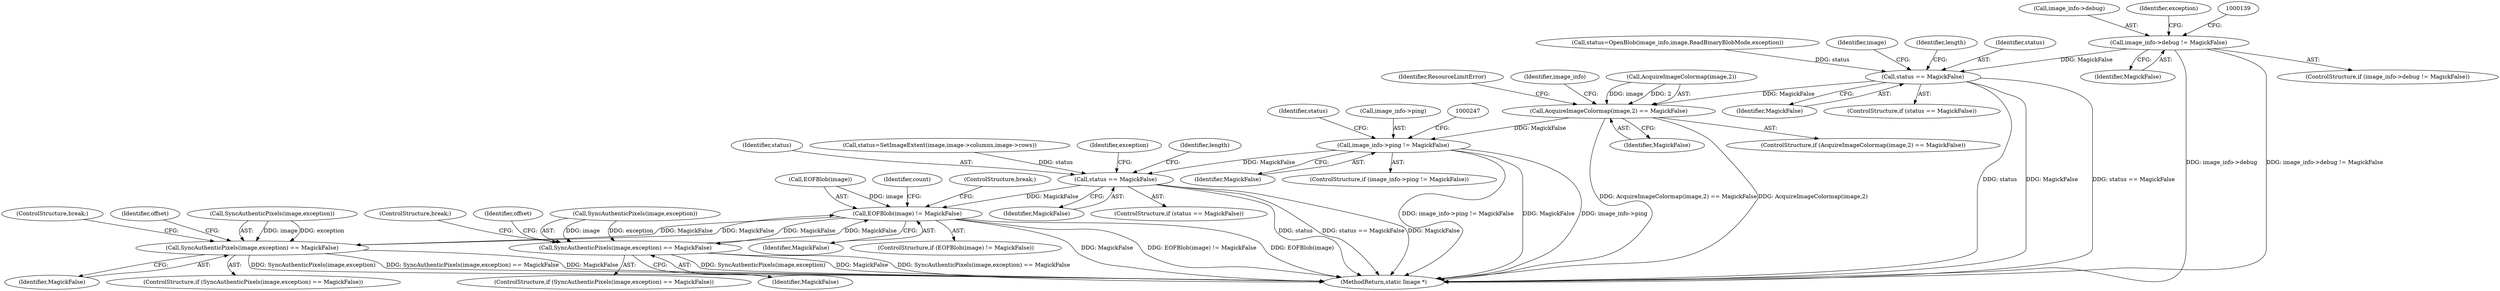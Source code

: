 digraph "0_ImageMagick_f6e9d0d9955e85bdd7540b251cd50d598dacc5e6_31@pointer" {
"1000133" [label="(Call,image_info->debug != MagickFalse)"];
"1000171" [label="(Call,status == MagickFalse)"];
"1000231" [label="(Call,AcquireImageColormap(image,2) == MagickFalse)"];
"1000240" [label="(Call,image_info->ping != MagickFalse)"];
"1000264" [label="(Call,status == MagickFalse)"];
"1000331" [label="(Call,EOFBlob(image) != MagickFalse)"];
"1000457" [label="(Call,SyncAuthenticPixels(image,exception) == MagickFalse)"];
"1000580" [label="(Call,SyncAuthenticPixels(image,exception) == MagickFalse)"];
"1000334" [label="(Identifier,MagickFalse)"];
"1000244" [label="(Identifier,MagickFalse)"];
"1000457" [label="(Call,SyncAuthenticPixels(image,exception) == MagickFalse)"];
"1000237" [label="(Identifier,ResourceLimitError)"];
"1000330" [label="(ControlStructure,if (EOFBlob(image) != MagickFalse))"];
"1000235" [label="(Identifier,MagickFalse)"];
"1000242" [label="(Identifier,image_info)"];
"1000163" [label="(Call,status=OpenBlob(image_info,image,ReadBinaryBlobMode,exception))"];
"1000265" [label="(Identifier,status)"];
"1000173" [label="(Identifier,MagickFalse)"];
"1000462" [label="(ControlStructure,break;)"];
"1000170" [label="(ControlStructure,if (status == MagickFalse))"];
"1000253" [label="(Call,status=SetImageExtent(image,image->columns,image->rows))"];
"1000332" [label="(Call,EOFBlob(image))"];
"1000176" [label="(Identifier,image)"];
"1000266" [label="(Identifier,MagickFalse)"];
"1000456" [label="(ControlStructure,if (SyncAuthenticPixels(image,exception) == MagickFalse))"];
"1000464" [label="(Identifier,offset)"];
"1000254" [label="(Identifier,status)"];
"1000239" [label="(ControlStructure,if (image_info->ping != MagickFalse))"];
"1000232" [label="(Call,AcquireImageColormap(image,2))"];
"1000331" [label="(Call,EOFBlob(image) != MagickFalse)"];
"1000240" [label="(Call,image_info->ping != MagickFalse)"];
"1000458" [label="(Call,SyncAuthenticPixels(image,exception))"];
"1000133" [label="(Call,image_info->debug != MagickFalse)"];
"1000134" [label="(Call,image_info->debug)"];
"1000230" [label="(ControlStructure,if (AcquireImageColormap(image,2) == MagickFalse))"];
"1000580" [label="(Call,SyncAuthenticPixels(image,exception) == MagickFalse)"];
"1000149" [label="(Identifier,exception)"];
"1000339" [label="(Identifier,count)"];
"1000184" [label="(Identifier,length)"];
"1000263" [label="(ControlStructure,if (status == MagickFalse))"];
"1000132" [label="(ControlStructure,if (image_info->debug != MagickFalse))"];
"1000231" [label="(Call,AcquireImageColormap(image,2) == MagickFalse)"];
"1000241" [label="(Call,image_info->ping)"];
"1000137" [label="(Identifier,MagickFalse)"];
"1000461" [label="(Identifier,MagickFalse)"];
"1000585" [label="(ControlStructure,break;)"];
"1000269" [label="(Identifier,exception)"];
"1000587" [label="(Identifier,offset)"];
"1000171" [label="(Call,status == MagickFalse)"];
"1000611" [label="(MethodReturn,static Image *)"];
"1000264" [label="(Call,status == MagickFalse)"];
"1000278" [label="(Identifier,length)"];
"1000335" [label="(ControlStructure,break;)"];
"1000584" [label="(Identifier,MagickFalse)"];
"1000579" [label="(ControlStructure,if (SyncAuthenticPixels(image,exception) == MagickFalse))"];
"1000172" [label="(Identifier,status)"];
"1000581" [label="(Call,SyncAuthenticPixels(image,exception))"];
"1000133" -> "1000132"  [label="AST: "];
"1000133" -> "1000137"  [label="CFG: "];
"1000134" -> "1000133"  [label="AST: "];
"1000137" -> "1000133"  [label="AST: "];
"1000139" -> "1000133"  [label="CFG: "];
"1000149" -> "1000133"  [label="CFG: "];
"1000133" -> "1000611"  [label="DDG: image_info->debug"];
"1000133" -> "1000611"  [label="DDG: image_info->debug != MagickFalse"];
"1000133" -> "1000171"  [label="DDG: MagickFalse"];
"1000171" -> "1000170"  [label="AST: "];
"1000171" -> "1000173"  [label="CFG: "];
"1000172" -> "1000171"  [label="AST: "];
"1000173" -> "1000171"  [label="AST: "];
"1000176" -> "1000171"  [label="CFG: "];
"1000184" -> "1000171"  [label="CFG: "];
"1000171" -> "1000611"  [label="DDG: status"];
"1000171" -> "1000611"  [label="DDG: MagickFalse"];
"1000171" -> "1000611"  [label="DDG: status == MagickFalse"];
"1000163" -> "1000171"  [label="DDG: status"];
"1000171" -> "1000231"  [label="DDG: MagickFalse"];
"1000231" -> "1000230"  [label="AST: "];
"1000231" -> "1000235"  [label="CFG: "];
"1000232" -> "1000231"  [label="AST: "];
"1000235" -> "1000231"  [label="AST: "];
"1000237" -> "1000231"  [label="CFG: "];
"1000242" -> "1000231"  [label="CFG: "];
"1000231" -> "1000611"  [label="DDG: AcquireImageColormap(image,2) == MagickFalse"];
"1000231" -> "1000611"  [label="DDG: AcquireImageColormap(image,2)"];
"1000232" -> "1000231"  [label="DDG: image"];
"1000232" -> "1000231"  [label="DDG: 2"];
"1000231" -> "1000240"  [label="DDG: MagickFalse"];
"1000240" -> "1000239"  [label="AST: "];
"1000240" -> "1000244"  [label="CFG: "];
"1000241" -> "1000240"  [label="AST: "];
"1000244" -> "1000240"  [label="AST: "];
"1000247" -> "1000240"  [label="CFG: "];
"1000254" -> "1000240"  [label="CFG: "];
"1000240" -> "1000611"  [label="DDG: image_info->ping != MagickFalse"];
"1000240" -> "1000611"  [label="DDG: MagickFalse"];
"1000240" -> "1000611"  [label="DDG: image_info->ping"];
"1000240" -> "1000264"  [label="DDG: MagickFalse"];
"1000264" -> "1000263"  [label="AST: "];
"1000264" -> "1000266"  [label="CFG: "];
"1000265" -> "1000264"  [label="AST: "];
"1000266" -> "1000264"  [label="AST: "];
"1000269" -> "1000264"  [label="CFG: "];
"1000278" -> "1000264"  [label="CFG: "];
"1000264" -> "1000611"  [label="DDG: status"];
"1000264" -> "1000611"  [label="DDG: status == MagickFalse"];
"1000264" -> "1000611"  [label="DDG: MagickFalse"];
"1000253" -> "1000264"  [label="DDG: status"];
"1000264" -> "1000331"  [label="DDG: MagickFalse"];
"1000331" -> "1000330"  [label="AST: "];
"1000331" -> "1000334"  [label="CFG: "];
"1000332" -> "1000331"  [label="AST: "];
"1000334" -> "1000331"  [label="AST: "];
"1000335" -> "1000331"  [label="CFG: "];
"1000339" -> "1000331"  [label="CFG: "];
"1000331" -> "1000611"  [label="DDG: MagickFalse"];
"1000331" -> "1000611"  [label="DDG: EOFBlob(image) != MagickFalse"];
"1000331" -> "1000611"  [label="DDG: EOFBlob(image)"];
"1000332" -> "1000331"  [label="DDG: image"];
"1000457" -> "1000331"  [label="DDG: MagickFalse"];
"1000580" -> "1000331"  [label="DDG: MagickFalse"];
"1000331" -> "1000457"  [label="DDG: MagickFalse"];
"1000331" -> "1000580"  [label="DDG: MagickFalse"];
"1000457" -> "1000456"  [label="AST: "];
"1000457" -> "1000461"  [label="CFG: "];
"1000458" -> "1000457"  [label="AST: "];
"1000461" -> "1000457"  [label="AST: "];
"1000462" -> "1000457"  [label="CFG: "];
"1000464" -> "1000457"  [label="CFG: "];
"1000457" -> "1000611"  [label="DDG: MagickFalse"];
"1000457" -> "1000611"  [label="DDG: SyncAuthenticPixels(image,exception) == MagickFalse"];
"1000457" -> "1000611"  [label="DDG: SyncAuthenticPixels(image,exception)"];
"1000458" -> "1000457"  [label="DDG: image"];
"1000458" -> "1000457"  [label="DDG: exception"];
"1000580" -> "1000579"  [label="AST: "];
"1000580" -> "1000584"  [label="CFG: "];
"1000581" -> "1000580"  [label="AST: "];
"1000584" -> "1000580"  [label="AST: "];
"1000585" -> "1000580"  [label="CFG: "];
"1000587" -> "1000580"  [label="CFG: "];
"1000580" -> "1000611"  [label="DDG: SyncAuthenticPixels(image,exception) == MagickFalse"];
"1000580" -> "1000611"  [label="DDG: MagickFalse"];
"1000580" -> "1000611"  [label="DDG: SyncAuthenticPixels(image,exception)"];
"1000581" -> "1000580"  [label="DDG: image"];
"1000581" -> "1000580"  [label="DDG: exception"];
}
